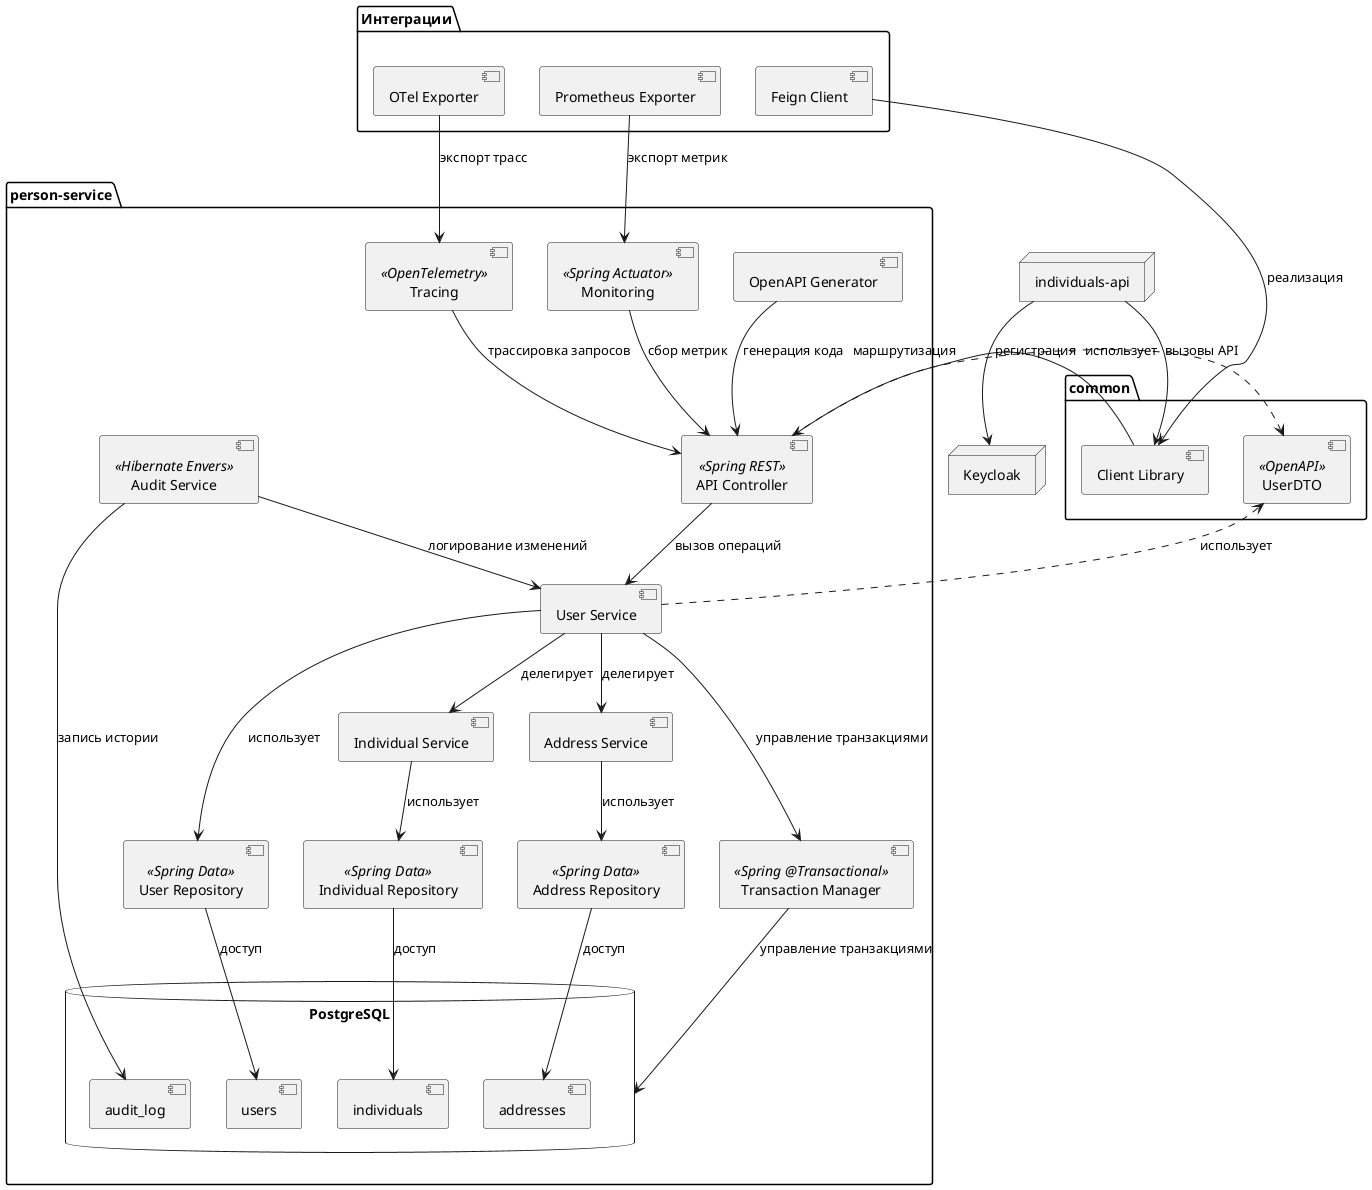 @startuml
package "person-service" {
  [API Controller] as Controller <<Spring REST>>
  [User Service] as UserService
  [Individual Service] as IndividualService
  [Address Service] as AddressService
  [Audit Service] as AuditService <<Hibernate Envers>>

  [User Repository] as UserRepo <<Spring Data>>
  [Individual Repository] as IndividualRepo <<Spring Data>>
  [Address Repository] as AddressRepo <<Spring Data>>

  [Transaction Manager] as TxManager <<Spring @Transactional>>
  [OpenAPI Generator] as OpenAPI
  [Monitoring] as Monitoring <<Spring Actuator>>
  [Tracing] as Tracing <<OpenTelemetry>>

  database "PostgreSQL" as DB {
    [users] as Users
    [individuals] as Individuals
    [addresses] as Addresses
    [audit_log] as AuditLog
  }
}

' Основные связи
Controller --> UserService : вызов операций
UserService --> IndividualService : делегирует
UserService --> AddressService : делегирует
UserService --> TxManager : управление транзакциями

' Репозитории
UserService --> UserRepo : использует
IndividualService --> IndividualRepo : использует
AddressService --> AddressRepo : использует
UserRepo --> Users : доступ
IndividualRepo --> Individuals : доступ
AddressRepo --> Addresses : доступ

' Аудит и транзакции
AuditService --> UserService : логирование изменений
AuditService --> AuditLog : запись истории
TxManager --> DB : управление транзакциями

' Вспомогательные компоненты
OpenAPI --> Controller : генерация кода
Monitoring --> Controller : сбор метрик
Tracing --> Controller : трассировка запросов

package "common" {
  [UserDTO] as DTO <<OpenAPI>>
  [Client Library] as Client
}

' Использование DTO
Controller .right.> DTO : использует
UserService .right.> DTO : использует

' Интеграции
node "individuals-api" as IA
IA --> Client : вызовы API
Client --> Controller : маршрутизация

package "Интеграции" {
  [Feign Client] as Feign
  [Prometheus Exporter] as PromExport
  [OTel Exporter] as OTelExport
}

Feign --> Client : реализация
PromExport --> Monitoring : экспорт метрик
OTelExport --> Tracing : экспорт трасс

node "Keycloak" as KC
IA --> KC : регистрация

@enduml